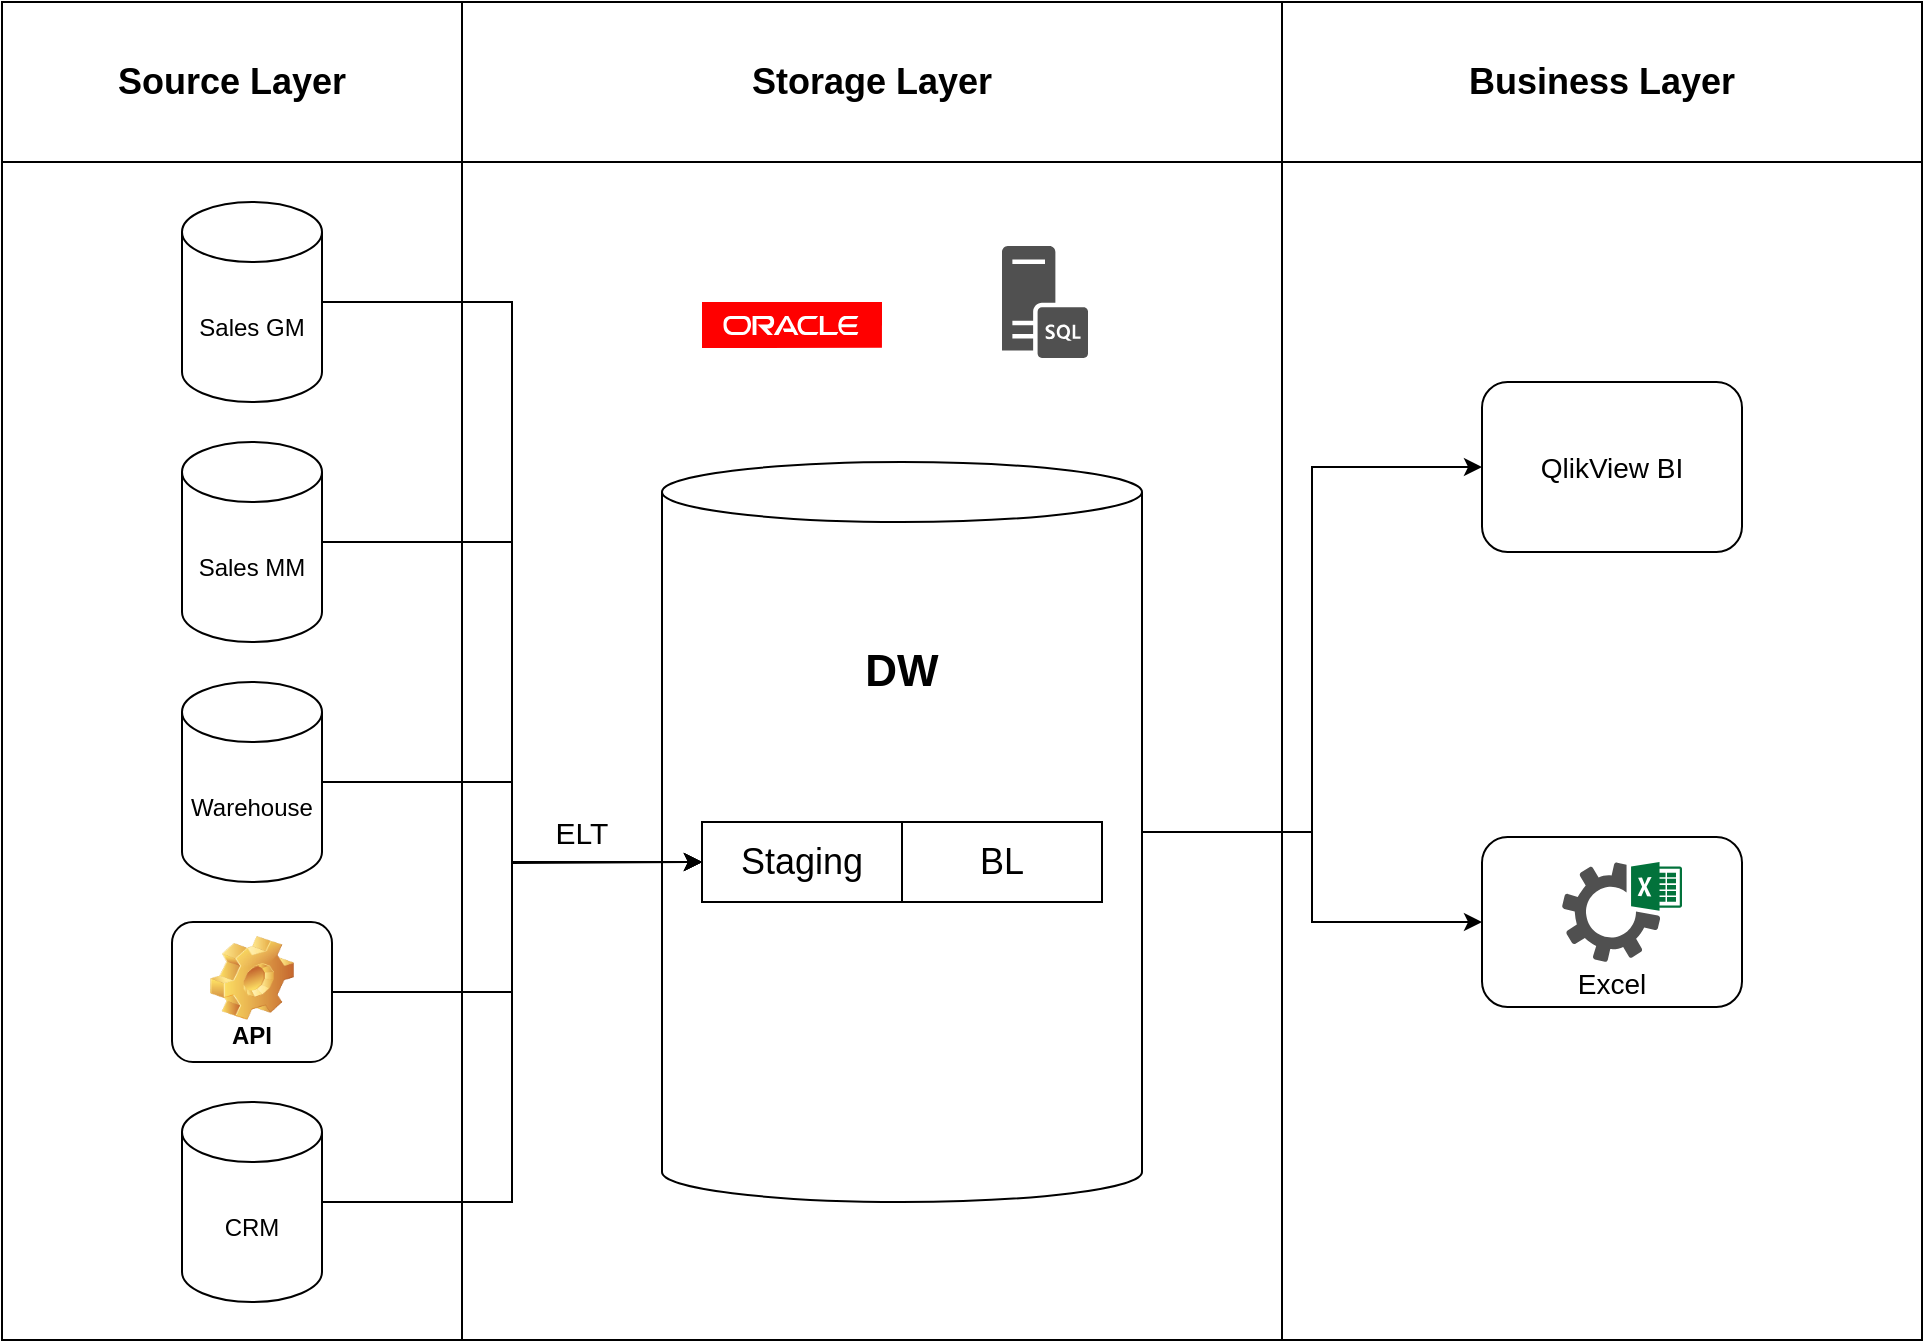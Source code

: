 <mxfile version="16.5.1" type="device"><diagram id="exMmb_GhzebH9G2Uoz0l" name="Страница 1"><mxGraphModel dx="1275" dy="865" grid="1" gridSize="10" guides="1" tooltips="1" connect="1" arrows="1" fold="1" page="1" pageScale="1" pageWidth="1169" pageHeight="1654" math="0" shadow="0"><root><mxCell id="0"/><mxCell id="1" parent="0"/><mxCell id="_JqGq0sW-0treGbuP0uM-43" value="" style="shape=table;startSize=0;container=1;collapsible=0;childLayout=tableLayout;fontSize=14;strokeWidth=1;" vertex="1" parent="1"><mxGeometry x="40" y="140" width="960" height="669" as="geometry"/></mxCell><mxCell id="_JqGq0sW-0treGbuP0uM-44" value="" style="shape=tableRow;horizontal=0;startSize=0;swimlaneHead=0;swimlaneBody=0;top=0;left=0;bottom=0;right=0;collapsible=0;dropTarget=0;fillColor=none;points=[[0,0.5],[1,0.5]];portConstraint=eastwest;fontSize=14;strokeWidth=1;" vertex="1" parent="_JqGq0sW-0treGbuP0uM-43"><mxGeometry width="960" height="80" as="geometry"/></mxCell><mxCell id="_JqGq0sW-0treGbuP0uM-45" value="&lt;b&gt;&lt;font style=&quot;font-size: 18px&quot;&gt;Source Layer&lt;/font&gt;&lt;/b&gt;" style="shape=partialRectangle;html=1;whiteSpace=wrap;connectable=0;overflow=hidden;fillColor=none;top=0;left=0;bottom=0;right=0;pointerEvents=1;fontSize=14;strokeWidth=1;" vertex="1" parent="_JqGq0sW-0treGbuP0uM-44"><mxGeometry width="230" height="80" as="geometry"><mxRectangle width="230" height="80" as="alternateBounds"/></mxGeometry></mxCell><mxCell id="_JqGq0sW-0treGbuP0uM-46" value="&lt;font style=&quot;font-size: 18px&quot;&gt;&lt;b&gt;Storage Layer&lt;/b&gt;&lt;/font&gt;" style="shape=partialRectangle;html=1;whiteSpace=wrap;connectable=0;overflow=hidden;fillColor=none;top=0;left=0;bottom=0;right=0;pointerEvents=1;fontSize=14;strokeWidth=1;" vertex="1" parent="_JqGq0sW-0treGbuP0uM-44"><mxGeometry x="230" width="410" height="80" as="geometry"><mxRectangle width="410" height="80" as="alternateBounds"/></mxGeometry></mxCell><mxCell id="_JqGq0sW-0treGbuP0uM-47" value="&lt;font style=&quot;font-size: 18px&quot;&gt;&lt;b&gt;Business Layer&lt;/b&gt;&lt;/font&gt;" style="shape=partialRectangle;html=1;whiteSpace=wrap;connectable=0;overflow=hidden;fillColor=none;top=0;left=0;bottom=0;right=0;pointerEvents=1;fontSize=14;strokeWidth=1;" vertex="1" parent="_JqGq0sW-0treGbuP0uM-44"><mxGeometry x="640" width="320" height="80" as="geometry"><mxRectangle width="320" height="80" as="alternateBounds"/></mxGeometry></mxCell><mxCell id="_JqGq0sW-0treGbuP0uM-48" value="" style="shape=tableRow;horizontal=0;startSize=0;swimlaneHead=0;swimlaneBody=0;top=0;left=0;bottom=0;right=0;collapsible=0;dropTarget=0;fillColor=none;points=[[0,0.5],[1,0.5]];portConstraint=eastwest;fontSize=14;strokeWidth=1;" vertex="1" parent="_JqGq0sW-0treGbuP0uM-43"><mxGeometry y="80" width="960" height="589" as="geometry"/></mxCell><mxCell id="_JqGq0sW-0treGbuP0uM-49" value="" style="shape=partialRectangle;html=1;whiteSpace=wrap;connectable=0;overflow=hidden;fillColor=none;top=0;left=0;bottom=0;right=0;pointerEvents=1;fontSize=14;strokeWidth=1;" vertex="1" parent="_JqGq0sW-0treGbuP0uM-48"><mxGeometry width="230" height="589" as="geometry"><mxRectangle width="230" height="589" as="alternateBounds"/></mxGeometry></mxCell><mxCell id="_JqGq0sW-0treGbuP0uM-50" value="" style="shape=partialRectangle;html=1;whiteSpace=wrap;connectable=0;overflow=hidden;fillColor=none;top=0;left=0;bottom=0;right=0;pointerEvents=1;fontSize=14;strokeWidth=1;" vertex="1" parent="_JqGq0sW-0treGbuP0uM-48"><mxGeometry x="230" width="410" height="589" as="geometry"><mxRectangle width="410" height="589" as="alternateBounds"/></mxGeometry></mxCell><mxCell id="_JqGq0sW-0treGbuP0uM-51" value="" style="shape=partialRectangle;html=1;whiteSpace=wrap;connectable=0;overflow=hidden;fillColor=none;top=0;left=0;bottom=0;right=0;pointerEvents=1;fontSize=14;strokeWidth=1;" vertex="1" parent="_JqGq0sW-0treGbuP0uM-48"><mxGeometry x="640" width="320" height="589" as="geometry"><mxRectangle width="320" height="589" as="alternateBounds"/></mxGeometry></mxCell><mxCell id="_JqGq0sW-0treGbuP0uM-74" style="edgeStyle=orthogonalEdgeStyle;rounded=0;orthogonalLoop=1;jettySize=auto;html=1;exitX=1;exitY=0.5;exitDx=0;exitDy=0;exitPerimeter=0;fontSize=15;" edge="1" parent="1" source="_JqGq0sW-0treGbuP0uM-52" target="_JqGq0sW-0treGbuP0uM-28"><mxGeometry relative="1" as="geometry"/></mxCell><mxCell id="_JqGq0sW-0treGbuP0uM-75" style="edgeStyle=orthogonalEdgeStyle;rounded=0;orthogonalLoop=1;jettySize=auto;html=1;exitX=1;exitY=0.5;exitDx=0;exitDy=0;exitPerimeter=0;fontSize=15;" edge="1" parent="1" source="_JqGq0sW-0treGbuP0uM-52" target="_JqGq0sW-0treGbuP0uM-36"><mxGeometry relative="1" as="geometry"/></mxCell><mxCell id="_JqGq0sW-0treGbuP0uM-52" value="" style="shape=cylinder3;whiteSpace=wrap;html=1;boundedLbl=1;backgroundOutline=1;size=15;fontSize=18;strokeWidth=1;" vertex="1" parent="1"><mxGeometry x="370" y="370" width="240" height="370" as="geometry"/></mxCell><mxCell id="_JqGq0sW-0treGbuP0uM-36" value="" style="rounded=1;whiteSpace=wrap;html=1;fontSize=14;strokeWidth=1;" vertex="1" parent="1"><mxGeometry x="780" y="557.5" width="130" height="85" as="geometry"/></mxCell><mxCell id="_JqGq0sW-0treGbuP0uM-70" style="edgeStyle=orthogonalEdgeStyle;rounded=0;orthogonalLoop=1;jettySize=auto;html=1;fontSize=22;" edge="1" parent="1" source="_JqGq0sW-0treGbuP0uM-3"><mxGeometry relative="1" as="geometry"><mxPoint x="390" y="570" as="targetPoint"/></mxGeometry></mxCell><mxCell id="_JqGq0sW-0treGbuP0uM-3" value="Warehouse" style="shape=cylinder3;whiteSpace=wrap;html=1;boundedLbl=1;backgroundOutline=1;size=15;" vertex="1" parent="1"><mxGeometry x="130" y="480" width="70" height="100" as="geometry"/></mxCell><mxCell id="_JqGq0sW-0treGbuP0uM-66" style="edgeStyle=orthogonalEdgeStyle;rounded=0;orthogonalLoop=1;jettySize=auto;html=1;entryX=0;entryY=0.5;entryDx=0;entryDy=0;fontSize=22;" edge="1" parent="1" source="_JqGq0sW-0treGbuP0uM-2" target="_JqGq0sW-0treGbuP0uM-61"><mxGeometry relative="1" as="geometry"/></mxCell><mxCell id="_JqGq0sW-0treGbuP0uM-2" value="Sales MM" style="shape=cylinder3;whiteSpace=wrap;html=1;boundedLbl=1;backgroundOutline=1;size=15;" vertex="1" parent="1"><mxGeometry x="130" y="360" width="70" height="100" as="geometry"/></mxCell><mxCell id="_JqGq0sW-0treGbuP0uM-65" style="edgeStyle=orthogonalEdgeStyle;rounded=0;orthogonalLoop=1;jettySize=auto;html=1;entryX=0;entryY=0.5;entryDx=0;entryDy=0;fontSize=22;" edge="1" parent="1" source="_JqGq0sW-0treGbuP0uM-1" target="_JqGq0sW-0treGbuP0uM-61"><mxGeometry relative="1" as="geometry"/></mxCell><mxCell id="_JqGq0sW-0treGbuP0uM-1" value="Sales GM" style="shape=cylinder3;whiteSpace=wrap;html=1;boundedLbl=1;backgroundOutline=1;size=15;" vertex="1" parent="1"><mxGeometry x="130" y="240" width="70" height="100" as="geometry"/></mxCell><mxCell id="_JqGq0sW-0treGbuP0uM-13" value="API" style="label;whiteSpace=wrap;html=1;align=center;verticalAlign=bottom;spacingLeft=0;spacingBottom=4;imageAlign=center;imageVerticalAlign=top;image=img/clipart/Gear_128x128.png" vertex="1" parent="1"><mxGeometry x="125" y="600" width="80" height="70" as="geometry"/></mxCell><mxCell id="_JqGq0sW-0treGbuP0uM-21" value="" style="dashed=0;outlineConnect=0;html=1;align=center;labelPosition=center;verticalLabelPosition=bottom;verticalAlign=top;shape=mxgraph.weblogos.oracle;fillColor=#FF0000;strokeColor=none;fontSize=20;" vertex="1" parent="1"><mxGeometry x="390" y="290" width="90" height="23" as="geometry"/></mxCell><mxCell id="_JqGq0sW-0treGbuP0uM-22" value="" style="sketch=0;pointerEvents=1;shadow=0;dashed=0;html=1;strokeColor=none;fillColor=#505050;labelPosition=center;verticalLabelPosition=bottom;verticalAlign=top;outlineConnect=0;align=center;shape=mxgraph.office.servers.sql_server;fontSize=20;" vertex="1" parent="1"><mxGeometry x="540" y="262" width="43" height="56" as="geometry"/></mxCell><mxCell id="_JqGq0sW-0treGbuP0uM-68" style="edgeStyle=orthogonalEdgeStyle;rounded=0;orthogonalLoop=1;jettySize=auto;html=1;entryX=0;entryY=0.5;entryDx=0;entryDy=0;fontSize=22;" edge="1" parent="1" source="_JqGq0sW-0treGbuP0uM-24" target="_JqGq0sW-0treGbuP0uM-61"><mxGeometry relative="1" as="geometry"/></mxCell><mxCell id="_JqGq0sW-0treGbuP0uM-24" value="CRM" style="shape=cylinder3;whiteSpace=wrap;html=1;boundedLbl=1;backgroundOutline=1;size=15;" vertex="1" parent="1"><mxGeometry x="130" y="690" width="70" height="100" as="geometry"/></mxCell><mxCell id="_JqGq0sW-0treGbuP0uM-25" value="" style="sketch=0;pointerEvents=1;shadow=0;dashed=0;html=1;strokeColor=none;fillColor=#505050;labelPosition=center;verticalLabelPosition=bottom;verticalAlign=top;outlineConnect=0;align=center;shape=mxgraph.office.services.excel_services;fontSize=20;" vertex="1" parent="1"><mxGeometry x="820" y="570" width="60" height="50" as="geometry"/></mxCell><mxCell id="_JqGq0sW-0treGbuP0uM-26" value="Excel" style="text;html=1;strokeColor=none;fillColor=none;align=center;verticalAlign=middle;whiteSpace=wrap;rounded=0;fontSize=14;" vertex="1" parent="1"><mxGeometry x="815" y="620" width="60" height="22.5" as="geometry"/></mxCell><mxCell id="_JqGq0sW-0treGbuP0uM-28" value="QlikView BI" style="rounded=1;whiteSpace=wrap;html=1;fontSize=14;strokeWidth=1;" vertex="1" parent="1"><mxGeometry x="780" y="330" width="130" height="85" as="geometry"/></mxCell><mxCell id="_JqGq0sW-0treGbuP0uM-61" value="Staging" style="rounded=0;whiteSpace=wrap;html=1;fontSize=18;strokeWidth=1;" vertex="1" parent="1"><mxGeometry x="390" y="550" width="100" height="40" as="geometry"/></mxCell><mxCell id="_JqGq0sW-0treGbuP0uM-62" value="BL" style="rounded=0;whiteSpace=wrap;html=1;fontSize=18;strokeWidth=1;" vertex="1" parent="1"><mxGeometry x="490" y="550" width="100" height="40" as="geometry"/></mxCell><mxCell id="_JqGq0sW-0treGbuP0uM-63" value="DW" style="text;html=1;strokeColor=none;fillColor=none;align=center;verticalAlign=middle;whiteSpace=wrap;rounded=0;fontSize=22;fontStyle=1" vertex="1" parent="1"><mxGeometry x="460" y="459.5" width="60" height="30" as="geometry"/></mxCell><mxCell id="_JqGq0sW-0treGbuP0uM-72" value="" style="endArrow=none;html=1;rounded=0;fontSize=15;exitX=1;exitY=0.5;exitDx=0;exitDy=0;" edge="1" parent="1" source="_JqGq0sW-0treGbuP0uM-13"><mxGeometry width="50" height="50" relative="1" as="geometry"><mxPoint x="480" y="450" as="sourcePoint"/><mxPoint x="295" y="635" as="targetPoint"/></mxGeometry></mxCell><mxCell id="_JqGq0sW-0treGbuP0uM-73" value="ELT" style="text;html=1;strokeColor=none;fillColor=none;align=center;verticalAlign=middle;whiteSpace=wrap;rounded=0;fontSize=15;" vertex="1" parent="1"><mxGeometry x="300" y="540" width="60" height="30" as="geometry"/></mxCell></root></mxGraphModel></diagram></mxfile>